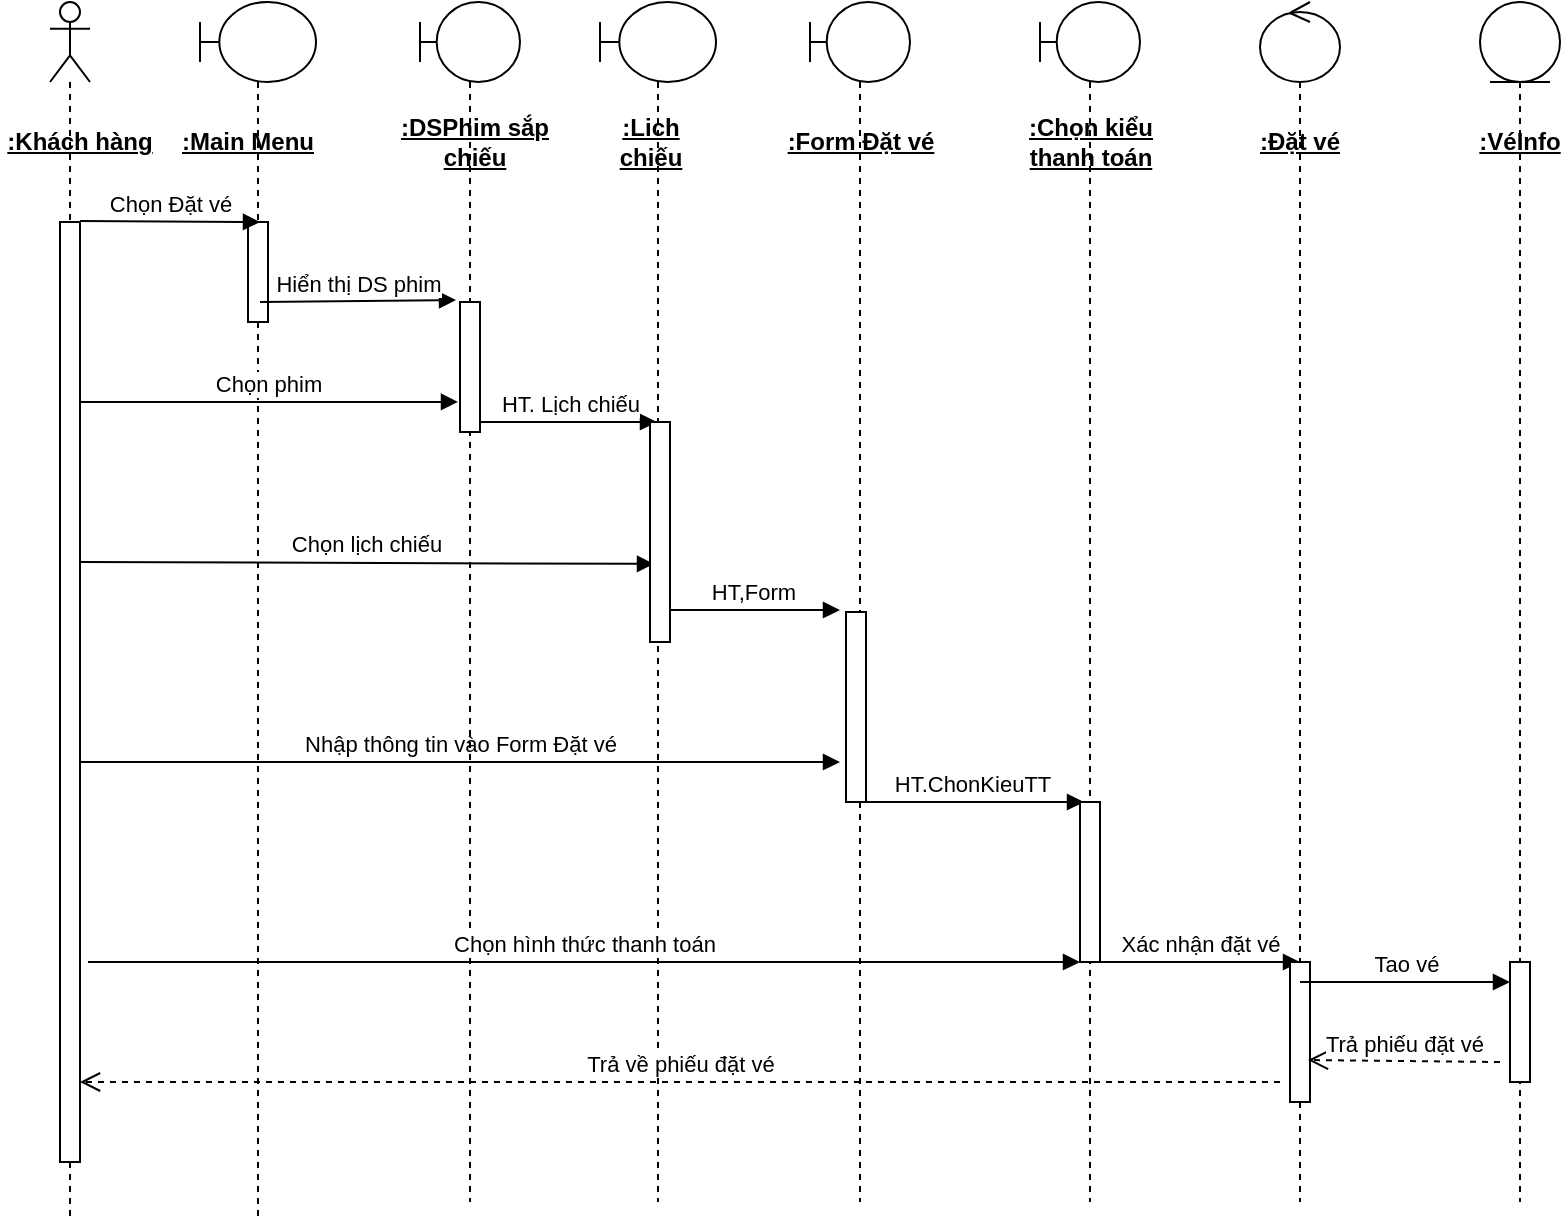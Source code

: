 <mxfile version="10.6.0" type="device"><diagram id="C90OTSyynZ9RMv6F3zwg" name="Page-1"><mxGraphModel dx="792" dy="401" grid="1" gridSize="10" guides="1" tooltips="1" connect="1" arrows="1" fold="1" page="1" pageScale="1" pageWidth="827" pageHeight="1169" math="0" shadow="0"><root><mxCell id="0"/><mxCell id="1" parent="0"/><mxCell id="Ea5nf4XVj814kH8orRmu-1" value="" style="shape=umlLifeline;participant=umlActor;perimeter=lifelinePerimeter;whiteSpace=wrap;html=1;container=1;collapsible=0;recursiveResize=0;verticalAlign=top;spacingTop=36;labelBackgroundColor=#ffffff;outlineConnect=0;" vertex="1" parent="1"><mxGeometry x="25" y="40" width="20" height="610" as="geometry"/></mxCell><mxCell id="Ea5nf4XVj814kH8orRmu-21" value="" style="html=1;points=[];perimeter=orthogonalPerimeter;" vertex="1" parent="Ea5nf4XVj814kH8orRmu-1"><mxGeometry x="5" y="110" width="10" height="470" as="geometry"/></mxCell><mxCell id="Ea5nf4XVj814kH8orRmu-29" value="Chọn lịch chiếu" style="html=1;verticalAlign=bottom;endArrow=block;entryX=0.2;entryY=0.645;entryDx=0;entryDy=0;entryPerimeter=0;" edge="1" parent="Ea5nf4XVj814kH8orRmu-1" target="Ea5nf4XVj814kH8orRmu-27"><mxGeometry width="80" relative="1" as="geometry"><mxPoint x="15" y="280" as="sourcePoint"/><mxPoint x="295" y="280" as="targetPoint"/></mxGeometry></mxCell><mxCell id="Ea5nf4XVj814kH8orRmu-32" value="Nhập thông tin vào Form Đặt vé" style="html=1;verticalAlign=bottom;endArrow=block;" edge="1" parent="Ea5nf4XVj814kH8orRmu-1"><mxGeometry width="80" relative="1" as="geometry"><mxPoint x="15" y="380" as="sourcePoint"/><mxPoint x="395" y="380" as="targetPoint"/></mxGeometry></mxCell><mxCell id="Ea5nf4XVj814kH8orRmu-2" value="&lt;b&gt;&lt;u&gt;:Khách hàng&lt;/u&gt;&lt;/b&gt;" style="text;html=1;strokeColor=none;fillColor=none;align=center;verticalAlign=middle;whiteSpace=wrap;rounded=0;" vertex="1" parent="1"><mxGeometry y="100" width="80" height="20" as="geometry"/></mxCell><mxCell id="Ea5nf4XVj814kH8orRmu-9" value="" style="shape=umlLifeline;participant=umlBoundary;perimeter=lifelinePerimeter;whiteSpace=wrap;html=1;container=1;collapsible=0;recursiveResize=0;verticalAlign=top;spacingTop=36;labelBackgroundColor=#ffffff;outlineConnect=0;" vertex="1" parent="1"><mxGeometry x="100" y="40" width="58" height="610" as="geometry"/></mxCell><mxCell id="Ea5nf4XVj814kH8orRmu-3" value="&lt;b&gt;&lt;u&gt;:Main Menu&lt;/u&gt;&lt;/b&gt;" style="text;html=1;strokeColor=none;fillColor=none;align=center;verticalAlign=middle;whiteSpace=wrap;rounded=0;" vertex="1" parent="Ea5nf4XVj814kH8orRmu-9"><mxGeometry x="-10" y="60" width="68" height="20" as="geometry"/></mxCell><mxCell id="Ea5nf4XVj814kH8orRmu-22" value="" style="html=1;points=[];perimeter=orthogonalPerimeter;" vertex="1" parent="Ea5nf4XVj814kH8orRmu-9"><mxGeometry x="24" y="110" width="10" height="50" as="geometry"/></mxCell><mxCell id="Ea5nf4XVj814kH8orRmu-23" value="Hiển thị DS phim" style="html=1;verticalAlign=bottom;endArrow=block;entryX=-0.2;entryY=-0.015;entryDx=0;entryDy=0;entryPerimeter=0;" edge="1" parent="Ea5nf4XVj814kH8orRmu-9" target="Ea5nf4XVj814kH8orRmu-24"><mxGeometry width="80" relative="1" as="geometry"><mxPoint x="30" y="150" as="sourcePoint"/><mxPoint x="110" y="150" as="targetPoint"/></mxGeometry></mxCell><mxCell id="Ea5nf4XVj814kH8orRmu-11" value="" style="shape=umlLifeline;participant=umlBoundary;perimeter=lifelinePerimeter;whiteSpace=wrap;html=1;container=1;collapsible=0;recursiveResize=0;verticalAlign=top;spacingTop=36;labelBackgroundColor=#ffffff;outlineConnect=0;" vertex="1" parent="1"><mxGeometry x="210" y="40" width="50" height="600" as="geometry"/></mxCell><mxCell id="Ea5nf4XVj814kH8orRmu-4" value="&lt;b&gt;&lt;u&gt;:DSPhim sắp chiếu&lt;/u&gt;&lt;/b&gt;" style="text;html=1;strokeColor=none;fillColor=none;align=center;verticalAlign=middle;whiteSpace=wrap;rounded=0;" vertex="1" parent="Ea5nf4XVj814kH8orRmu-11"><mxGeometry x="-25" y="60" width="105" height="20" as="geometry"/></mxCell><mxCell id="Ea5nf4XVj814kH8orRmu-24" value="" style="html=1;points=[];perimeter=orthogonalPerimeter;" vertex="1" parent="Ea5nf4XVj814kH8orRmu-11"><mxGeometry x="20" y="150" width="10" height="65" as="geometry"/></mxCell><mxCell id="Ea5nf4XVj814kH8orRmu-28" value="HT. Lịch chiếu" style="html=1;verticalAlign=bottom;endArrow=block;" edge="1" parent="Ea5nf4XVj814kH8orRmu-11" target="Ea5nf4XVj814kH8orRmu-13"><mxGeometry width="80" relative="1" as="geometry"><mxPoint x="30" y="210" as="sourcePoint"/><mxPoint x="110" y="210" as="targetPoint"/></mxGeometry></mxCell><mxCell id="Ea5nf4XVj814kH8orRmu-13" value="" style="shape=umlLifeline;participant=umlBoundary;perimeter=lifelinePerimeter;whiteSpace=wrap;html=1;container=1;collapsible=0;recursiveResize=0;verticalAlign=top;spacingTop=36;labelBackgroundColor=#ffffff;outlineConnect=0;" vertex="1" parent="1"><mxGeometry x="300" y="40" width="58" height="600" as="geometry"/></mxCell><mxCell id="Ea5nf4XVj814kH8orRmu-5" value="&lt;b&gt;&lt;u&gt;:Lich chiếu&lt;/u&gt;&lt;/b&gt;" style="text;html=1;strokeColor=none;fillColor=none;align=center;verticalAlign=middle;whiteSpace=wrap;rounded=0;" vertex="1" parent="Ea5nf4XVj814kH8orRmu-13"><mxGeometry x="-7.5" y="60" width="65" height="20" as="geometry"/></mxCell><mxCell id="Ea5nf4XVj814kH8orRmu-27" value="" style="html=1;points=[];perimeter=orthogonalPerimeter;" vertex="1" parent="Ea5nf4XVj814kH8orRmu-13"><mxGeometry x="25" y="210" width="10" height="110" as="geometry"/></mxCell><mxCell id="Ea5nf4XVj814kH8orRmu-14" value="" style="shape=umlLifeline;participant=umlBoundary;perimeter=lifelinePerimeter;whiteSpace=wrap;html=1;container=1;collapsible=0;recursiveResize=0;verticalAlign=top;spacingTop=36;labelBackgroundColor=#ffffff;outlineConnect=0;" vertex="1" parent="1"><mxGeometry x="405" y="40" width="50" height="600" as="geometry"/></mxCell><mxCell id="Ea5nf4XVj814kH8orRmu-7" value="&lt;b&gt;&lt;u&gt;:Form Đặt vé&lt;/u&gt;&lt;/b&gt;" style="text;html=1;strokeColor=none;fillColor=none;align=center;verticalAlign=middle;whiteSpace=wrap;rounded=0;" vertex="1" parent="Ea5nf4XVj814kH8orRmu-14"><mxGeometry x="-17.5" y="60" width="85" height="20" as="geometry"/></mxCell><mxCell id="Ea5nf4XVj814kH8orRmu-31" value="" style="html=1;points=[];perimeter=orthogonalPerimeter;" vertex="1" parent="Ea5nf4XVj814kH8orRmu-14"><mxGeometry x="18" y="305" width="10" height="95" as="geometry"/></mxCell><mxCell id="Ea5nf4XVj814kH8orRmu-34" value="HT.ChonKieuTT" style="html=1;verticalAlign=bottom;endArrow=block;entryX=0.2;entryY=0;entryDx=0;entryDy=0;entryPerimeter=0;" edge="1" parent="Ea5nf4XVj814kH8orRmu-14" target="Ea5nf4XVj814kH8orRmu-33"><mxGeometry width="80" relative="1" as="geometry"><mxPoint x="25" y="400" as="sourcePoint"/><mxPoint x="105" y="400" as="targetPoint"/></mxGeometry></mxCell><mxCell id="Ea5nf4XVj814kH8orRmu-15" value="" style="shape=umlLifeline;participant=umlBoundary;perimeter=lifelinePerimeter;whiteSpace=wrap;html=1;container=1;collapsible=0;recursiveResize=0;verticalAlign=top;spacingTop=36;labelBackgroundColor=#ffffff;outlineConnect=0;" vertex="1" parent="1"><mxGeometry x="520" y="40" width="50" height="600" as="geometry"/></mxCell><mxCell id="Ea5nf4XVj814kH8orRmu-8" value="&lt;b&gt;&lt;u&gt;:Chọn kiểu thanh toán&lt;/u&gt;&lt;/b&gt;" style="text;html=1;strokeColor=none;fillColor=none;align=center;verticalAlign=middle;whiteSpace=wrap;rounded=0;" vertex="1" parent="Ea5nf4XVj814kH8orRmu-15"><mxGeometry x="-22.5" y="60" width="95" height="20" as="geometry"/></mxCell><mxCell id="Ea5nf4XVj814kH8orRmu-33" value="" style="html=1;points=[];perimeter=orthogonalPerimeter;" vertex="1" parent="Ea5nf4XVj814kH8orRmu-15"><mxGeometry x="20" y="400" width="10" height="80" as="geometry"/></mxCell><mxCell id="Ea5nf4XVj814kH8orRmu-38" value="Xác nhận đặt vé" style="html=1;verticalAlign=bottom;endArrow=block;entryX=0.5;entryY=0;entryDx=0;entryDy=0;entryPerimeter=0;" edge="1" parent="Ea5nf4XVj814kH8orRmu-15" target="Ea5nf4XVj814kH8orRmu-37"><mxGeometry width="80" relative="1" as="geometry"><mxPoint x="30" y="480" as="sourcePoint"/><mxPoint x="110" y="480" as="targetPoint"/></mxGeometry></mxCell><mxCell id="Ea5nf4XVj814kH8orRmu-42" value="Trả về phiếu đặt vé" style="html=1;verticalAlign=bottom;endArrow=open;dashed=1;endSize=8;" edge="1" parent="Ea5nf4XVj814kH8orRmu-15" target="Ea5nf4XVj814kH8orRmu-21"><mxGeometry relative="1" as="geometry"><mxPoint x="120" y="540" as="sourcePoint"/><mxPoint x="40" y="540" as="targetPoint"/></mxGeometry></mxCell><mxCell id="Ea5nf4XVj814kH8orRmu-16" value="" style="shape=umlLifeline;participant=umlControl;perimeter=lifelinePerimeter;whiteSpace=wrap;html=1;container=1;collapsible=0;recursiveResize=0;verticalAlign=top;spacingTop=36;labelBackgroundColor=#ffffff;outlineConnect=0;" vertex="1" parent="1"><mxGeometry x="630" y="40" width="40" height="600" as="geometry"/></mxCell><mxCell id="Ea5nf4XVj814kH8orRmu-17" value="&lt;b&gt;&lt;u&gt;:Đặt vé&lt;/u&gt;&lt;/b&gt;" style="text;html=1;strokeColor=none;fillColor=none;align=center;verticalAlign=middle;whiteSpace=wrap;rounded=0;" vertex="1" parent="Ea5nf4XVj814kH8orRmu-16"><mxGeometry x="-5" y="60" width="50" height="20" as="geometry"/></mxCell><mxCell id="Ea5nf4XVj814kH8orRmu-37" value="" style="html=1;points=[];perimeter=orthogonalPerimeter;" vertex="1" parent="Ea5nf4XVj814kH8orRmu-16"><mxGeometry x="15" y="480" width="10" height="70" as="geometry"/></mxCell><mxCell id="Ea5nf4XVj814kH8orRmu-40" value="Tao vé" style="html=1;verticalAlign=bottom;endArrow=block;" edge="1" parent="Ea5nf4XVj814kH8orRmu-16" target="Ea5nf4XVj814kH8orRmu-39"><mxGeometry width="80" relative="1" as="geometry"><mxPoint x="20" y="490" as="sourcePoint"/><mxPoint x="100" y="490" as="targetPoint"/></mxGeometry></mxCell><mxCell id="Ea5nf4XVj814kH8orRmu-18" value="" style="shape=umlLifeline;participant=umlEntity;perimeter=lifelinePerimeter;whiteSpace=wrap;html=1;container=1;collapsible=0;recursiveResize=0;verticalAlign=top;spacingTop=36;labelBackgroundColor=#ffffff;outlineConnect=0;" vertex="1" parent="1"><mxGeometry x="740" y="40" width="40" height="600" as="geometry"/></mxCell><mxCell id="Ea5nf4XVj814kH8orRmu-19" value="&lt;b&gt;&lt;u&gt;:VéInfo&lt;/u&gt;&lt;/b&gt;" style="text;html=1;strokeColor=none;fillColor=none;align=center;verticalAlign=middle;whiteSpace=wrap;rounded=0;" vertex="1" parent="Ea5nf4XVj814kH8orRmu-18"><mxGeometry y="60" width="40" height="20" as="geometry"/></mxCell><mxCell id="Ea5nf4XVj814kH8orRmu-39" value="" style="html=1;points=[];perimeter=orthogonalPerimeter;" vertex="1" parent="Ea5nf4XVj814kH8orRmu-18"><mxGeometry x="15" y="480" width="10" height="60" as="geometry"/></mxCell><mxCell id="Ea5nf4XVj814kH8orRmu-20" value="Chọn Đặt vé" style="html=1;verticalAlign=bottom;endArrow=block;" edge="1" parent="1"><mxGeometry width="80" relative="1" as="geometry"><mxPoint x="40" y="149.5" as="sourcePoint"/><mxPoint x="130" y="150" as="targetPoint"/></mxGeometry></mxCell><mxCell id="Ea5nf4XVj814kH8orRmu-26" value="Chọn phim" style="html=1;verticalAlign=bottom;endArrow=block;entryX=-0.1;entryY=0.769;entryDx=0;entryDy=0;entryPerimeter=0;" edge="1" parent="1" target="Ea5nf4XVj814kH8orRmu-24"><mxGeometry width="80" relative="1" as="geometry"><mxPoint x="40" y="240" as="sourcePoint"/><mxPoint x="120" y="240" as="targetPoint"/></mxGeometry></mxCell><mxCell id="Ea5nf4XVj814kH8orRmu-30" value="HT,Form&amp;nbsp;" style="html=1;verticalAlign=bottom;endArrow=block;" edge="1" parent="1"><mxGeometry width="80" relative="1" as="geometry"><mxPoint x="335" y="344" as="sourcePoint"/><mxPoint x="420" y="344" as="targetPoint"/></mxGeometry></mxCell><mxCell id="Ea5nf4XVj814kH8orRmu-36" value="Chọn hình thức thanh toán" style="html=1;verticalAlign=bottom;endArrow=block;" edge="1" parent="1" target="Ea5nf4XVj814kH8orRmu-33"><mxGeometry width="80" relative="1" as="geometry"><mxPoint x="44" y="520" as="sourcePoint"/><mxPoint x="120" y="510" as="targetPoint"/></mxGeometry></mxCell><mxCell id="Ea5nf4XVj814kH8orRmu-41" value="Trả phiếu đặt vé" style="html=1;verticalAlign=bottom;endArrow=open;dashed=1;endSize=8;entryX=0.9;entryY=0.7;entryDx=0;entryDy=0;entryPerimeter=0;" edge="1" parent="1" target="Ea5nf4XVj814kH8orRmu-37"><mxGeometry relative="1" as="geometry"><mxPoint x="750" y="570" as="sourcePoint"/><mxPoint x="670" y="570" as="targetPoint"/></mxGeometry></mxCell></root></mxGraphModel></diagram></mxfile>
